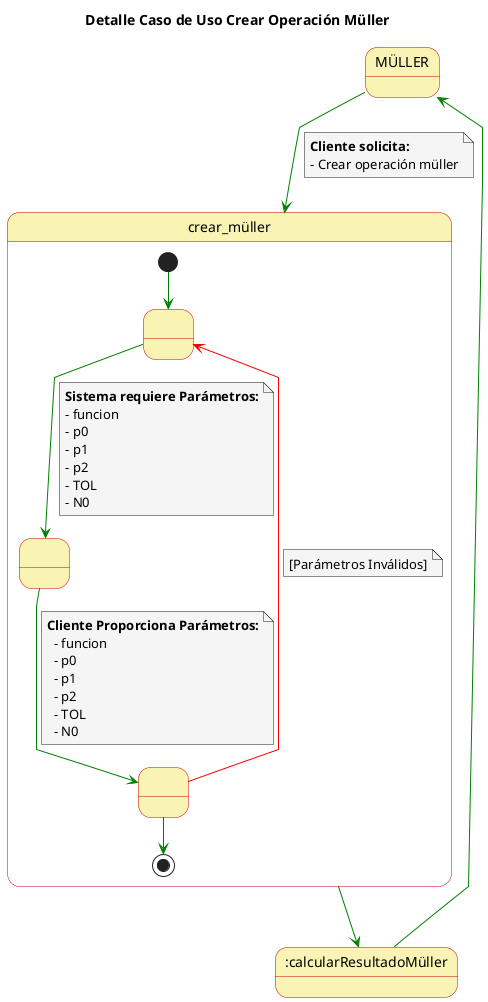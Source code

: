 @startuml

top to bottom direction

skinparam state {
  BackgroundColor #faf4b4
  BorderColor #c90000
}

skinparam note {
  BackgroundColor #f5f5f5
}

skinparam linetype polyline

title Detalle Caso de Uso Crear Operación Müller

state MÜLLER 

MÜLLER -[#green]-> crear_müller
note on link
  **Cliente solicita:**
  - Crear operación müller
end note

state crear_müller {
  state 1 as " "
  state 2 as " "
  state 3 as " "
  
  [*] -[#green]-> 1
  1 -[#green]-> 2
  note on link
      **Sistema requiere Parámetros:**
      - funcion
      - p0
      - p1
      - p2
      - TOL
      - N0
  end note
  2 -[#green]-> 3
  note on link
    **Cliente Proporciona Parámetros:**
      - funcion
      - p0
      - p1
      - p2
      - TOL
      - N0
  end note
  3 -[#red]-> 1
  note on link
    [Parámetros Inválidos]
  end note
  3 -[#green]-> [*]
}

crear_müller -[#green]-> :calcularResultadoMüller

:calcularResultadoMüller-[#green]-> MÜLLER 

@enduml